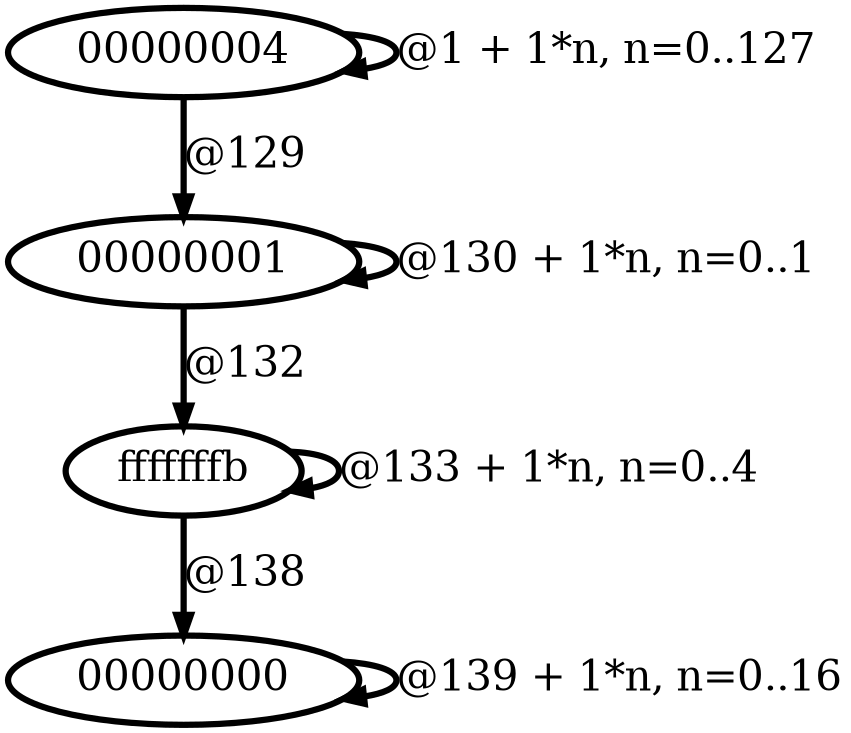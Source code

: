 digraph G {
        node [style=rounded, penwidth=3, fontsize=20, shape=oval];
        "00000004" -> "00000004" [label="@1 + 1*n, n=0..127", color=black,arrowsize=1,style=bold,penwidth=3,fontsize=20];
"00000004" -> "00000001" [label="@129", color=black,arrowsize=1,style=bold,penwidth=3,fontsize=20];
"00000001" -> "00000001" [label="@130 + 1*n, n=0..1", color=black,arrowsize=1,style=bold,penwidth=3,fontsize=20];
"00000001" -> "fffffffb" [label="@132", color=black,arrowsize=1,style=bold,penwidth=3,fontsize=20];
"fffffffb" -> "fffffffb" [label="@133 + 1*n, n=0..4", color=black,arrowsize=1,style=bold,penwidth=3,fontsize=20];
"fffffffb" -> "00000000" [label="@138", color=black,arrowsize=1,style=bold,penwidth=3,fontsize=20];
"00000000" -> "00000000" [label="@139 + 1*n, n=0..16", color=black,arrowsize=1,style=bold,penwidth=3,fontsize=20];
}

